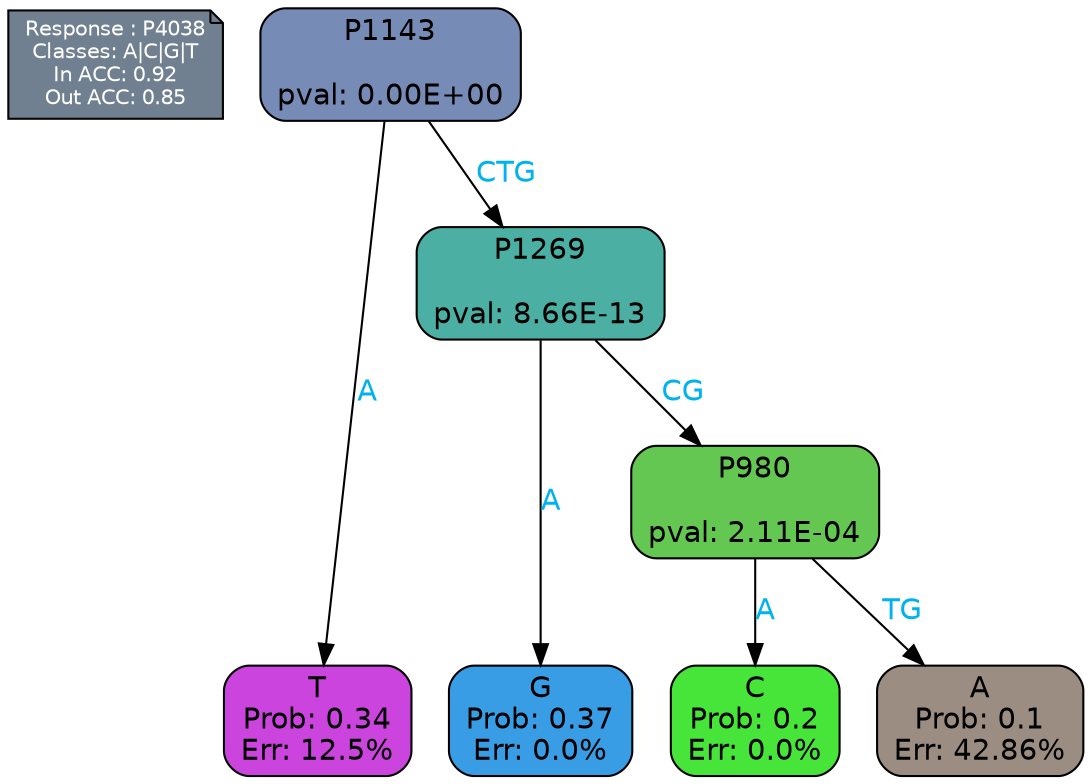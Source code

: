 digraph Tree {
node [shape=box, style="filled, rounded", color="black", fontname=helvetica] ;
graph [ranksep=equally, splines=polylines, bgcolor=transparent, dpi=600] ;
edge [fontname=helvetica] ;
LEGEND [label="Response : P4038
Classes: A|C|G|T
In ACC: 0.92
Out ACC: 0.85
",shape=note,align=left,style=filled,fillcolor="slategray",fontcolor="white",fontsize=10];1 [label="P1143

pval: 0.00E+00", fillcolor="#768bb6"] ;
2 [label="T
Prob: 0.34
Err: 12.5%", fillcolor="#ca44dd"] ;
3 [label="P1269

pval: 8.66E-13", fillcolor="#4bb0a3"] ;
4 [label="G
Prob: 0.37
Err: 0.0%", fillcolor="#399de5"] ;
5 [label="P980

pval: 2.11E-04", fillcolor="#63c751"] ;
6 [label="C
Prob: 0.2
Err: 0.0%", fillcolor="#47e539"] ;
7 [label="A
Prob: 0.1
Err: 42.86%", fillcolor="#9b8d82"] ;
1 -> 2 [label="A",fontcolor=deepskyblue2] ;
1 -> 3 [label="CTG",fontcolor=deepskyblue2] ;
3 -> 4 [label="A",fontcolor=deepskyblue2] ;
3 -> 5 [label="CG",fontcolor=deepskyblue2] ;
5 -> 6 [label="A",fontcolor=deepskyblue2] ;
5 -> 7 [label="TG",fontcolor=deepskyblue2] ;
{rank = same; 2;4;6;7;}{rank = same; LEGEND;1;}}
